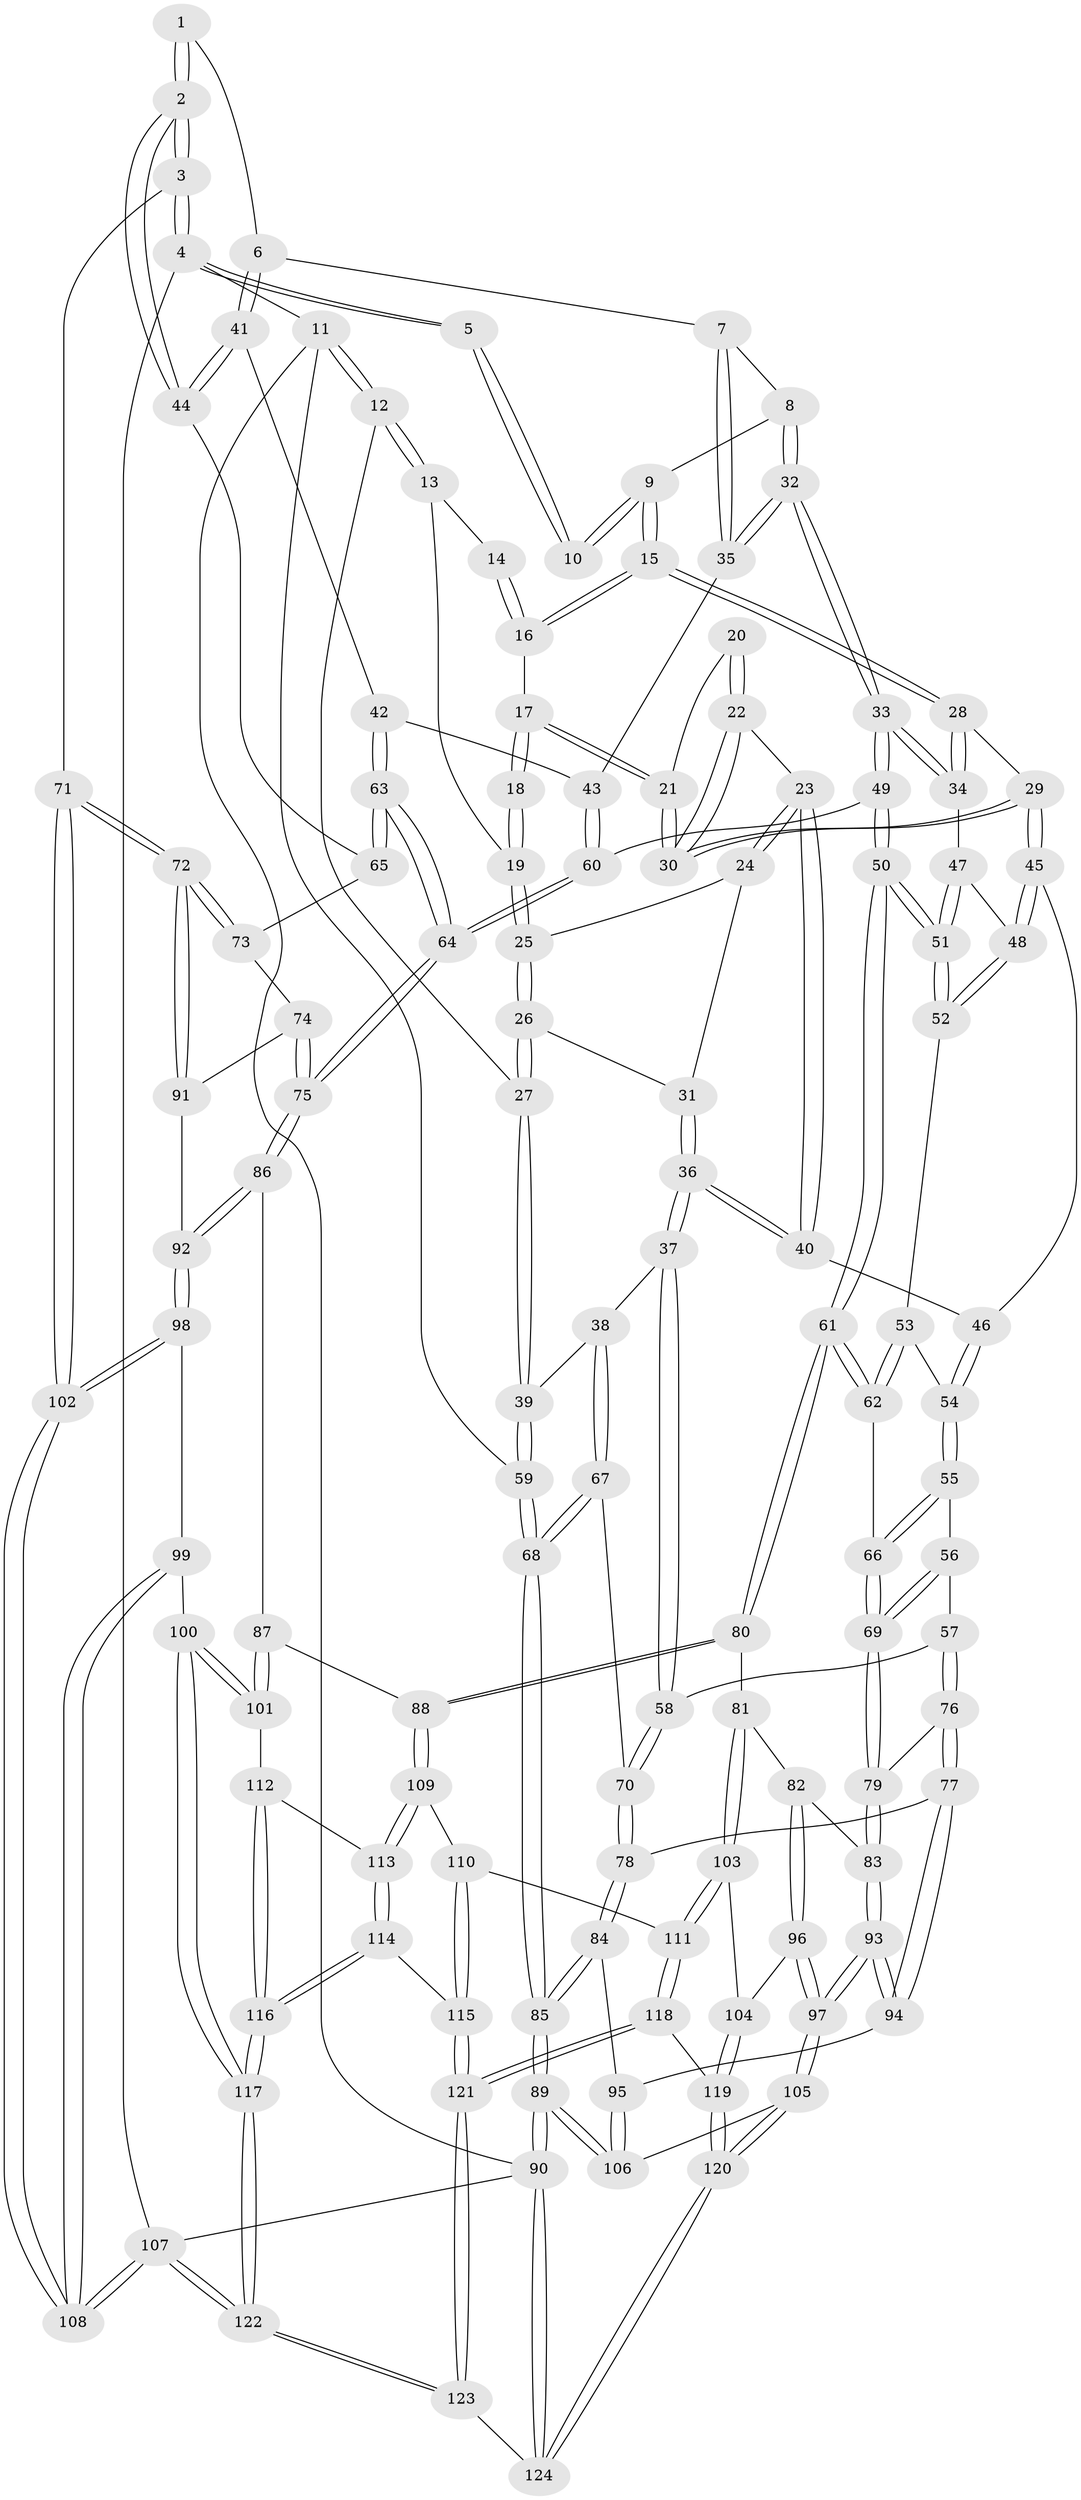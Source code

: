 // Generated by graph-tools (version 1.1) at 2025/27/03/09/25 03:27:14]
// undirected, 124 vertices, 307 edges
graph export_dot {
graph [start="1"]
  node [color=gray90,style=filled];
  1 [pos="+0.8169584984326802+0.06626841277646484"];
  2 [pos="+1+0.3426508124605339"];
  3 [pos="+1+0.34315269411493166"];
  4 [pos="+1+0"];
  5 [pos="+0.7367523140894593+0"];
  6 [pos="+0.8714331589623912+0.2438182409679442"];
  7 [pos="+0.7176672309034229+0.22867619427038668"];
  8 [pos="+0.6875305885556882+0.19778124852467627"];
  9 [pos="+0.684108803388759+0.1928185336811326"];
  10 [pos="+0.6955207826877993+0"];
  11 [pos="+0+0"];
  12 [pos="+0+0"];
  13 [pos="+0.02877289364172528+0"];
  14 [pos="+0.48822876489821715+0"];
  15 [pos="+0.5625684634436116+0.28538038266110843"];
  16 [pos="+0.45532619032137606+0.10617190026383733"];
  17 [pos="+0.4189719960173443+0.15893215417053613"];
  18 [pos="+0.19184926202741395+0.12995703819800541"];
  19 [pos="+0.15792561960317897+0.09766196685942806"];
  20 [pos="+0.23188298629546106+0.1738228771040792"];
  21 [pos="+0.41285798565300497+0.16950248246195565"];
  22 [pos="+0.2754333247261201+0.2507539147057084"];
  23 [pos="+0.25095773065164884+0.2792700127999844"];
  24 [pos="+0.2115093192465305+0.27414136559639807"];
  25 [pos="+0.14896309722796505+0.1690197246733348"];
  26 [pos="+0.13275067193389894+0.254939566207261"];
  27 [pos="+0.07305605467483545+0.29286450867466013"];
  28 [pos="+0.5494147102918239+0.3307473549029967"];
  29 [pos="+0.39707839283243196+0.3268057163157563"];
  30 [pos="+0.3762826037581454+0.2706055739942523"];
  31 [pos="+0.1556266693194652+0.2810673818200257"];
  32 [pos="+0.654168083072782+0.4208058972342469"];
  33 [pos="+0.6402508765416443+0.4295211008871388"];
  34 [pos="+0.5694680691754147+0.36465488932004764"];
  35 [pos="+0.7704708156984156+0.37082620657654475"];
  36 [pos="+0.18935733943487668+0.3963284085751265"];
  37 [pos="+0.13184732400032714+0.4423918831468339"];
  38 [pos="+0.11354414746022033+0.43468787708238416"];
  39 [pos="+0.038892492021028686+0.3872064256524243"];
  40 [pos="+0.21915158774465904+0.38722886432537396"];
  41 [pos="+0.9562143723730894+0.34470225037869046"];
  42 [pos="+0.8684028944465679+0.38218456705077336"];
  43 [pos="+0.8595232929099369+0.3830075881463185"];
  44 [pos="+1+0.3481670964963793"];
  45 [pos="+0.3818820250295154+0.3594767115437933"];
  46 [pos="+0.22012371857218643+0.38743188781056"];
  47 [pos="+0.489575154723897+0.43409525024367107"];
  48 [pos="+0.3887537835419021+0.4161247685606031"];
  49 [pos="+0.6333771518939462+0.5162059649946322"];
  50 [pos="+0.5500720121067671+0.6045662314739124"];
  51 [pos="+0.4886433149081104+0.49416688901477135"];
  52 [pos="+0.385882252844245+0.43449930154313554"];
  53 [pos="+0.385204470615178+0.43590541446933617"];
  54 [pos="+0.30804353493144043+0.48271611330365966"];
  55 [pos="+0.30584374998600666+0.4889125882539484"];
  56 [pos="+0.2661689098468295+0.5148250552967893"];
  57 [pos="+0.19111372710994826+0.5334492293217982"];
  58 [pos="+0.13710852932716747+0.4642825516654518"];
  59 [pos="+0+0.3801792816848164"];
  60 [pos="+0.741901551647133+0.5566102897215232"];
  61 [pos="+0.5367992019679054+0.629639805939778"];
  62 [pos="+0.40834074963774153+0.5547609540841402"];
  63 [pos="+0.8490003390127073+0.5513039404571001"];
  64 [pos="+0.8011643683379859+0.6084200799988051"];
  65 [pos="+0.8984211576294971+0.5486859098314827"];
  66 [pos="+0.34720030156128967+0.5648270625153503"];
  67 [pos="+0+0.5617571348391664"];
  68 [pos="+0+0.5678267879115829"];
  69 [pos="+0.314549555742651+0.5987071001886278"];
  70 [pos="+0.05931055465487284+0.5829426995476158"];
  71 [pos="+1+0.5855070839083231"];
  72 [pos="+1+0.5877338206956234"];
  73 [pos="+0.9113479038157919+0.5583574023518854"];
  74 [pos="+0.91213676264164+0.6409353032169758"];
  75 [pos="+0.8137128038780624+0.6558485541386516"];
  76 [pos="+0.20871163046395638+0.6447447365067374"];
  77 [pos="+0.19390263380055697+0.6615858372074055"];
  78 [pos="+0.0785850821888469+0.6286406605644382"];
  79 [pos="+0.2902932858017737+0.6398262497694396"];
  80 [pos="+0.5341910019482222+0.6754819061405122"];
  81 [pos="+0.4469351209406416+0.7080401970735968"];
  82 [pos="+0.3649242355640784+0.6980315182405274"];
  83 [pos="+0.36393877495338733+0.6975475889772157"];
  84 [pos="+0+0.7439003350588768"];
  85 [pos="+0+0.827720260477643"];
  86 [pos="+0.8048449287518619+0.6828591744956151"];
  87 [pos="+0.8037922955812331+0.6840049954247609"];
  88 [pos="+0.5779344889831713+0.7312534249978274"];
  89 [pos="+0+1"];
  90 [pos="+0+1"];
  91 [pos="+0.9979482898194943+0.6460193660310114"];
  92 [pos="+0.9210541725449394+0.7625317468974567"];
  93 [pos="+0.2103814974242033+0.7901653399116199"];
  94 [pos="+0.1811917500742577+0.735010442071842"];
  95 [pos="+0.10593922244692765+0.7519185715555481"];
  96 [pos="+0.28279961928011926+0.8494978038999829"];
  97 [pos="+0.23040089947164166+0.8530756706422437"];
  98 [pos="+0.935194697121629+0.8049198908215476"];
  99 [pos="+0.8843125572223065+0.8739624680360243"];
  100 [pos="+0.8501629447755842+0.8860346521974717"];
  101 [pos="+0.7938152508352931+0.8386966250135425"];
  102 [pos="+1+0.7991991302816068"];
  103 [pos="+0.37838885723688326+0.8552970503293343"];
  104 [pos="+0.34305040707030604+0.8633353412993238"];
  105 [pos="+0.21815373789451858+0.8725362711603386"];
  106 [pos="+0.08300549750997754+0.9228394635653708"];
  107 [pos="+1+1"];
  108 [pos="+1+1"];
  109 [pos="+0.5802407626036754+0.7426179420161351"];
  110 [pos="+0.5262300309178617+0.8232153177863931"];
  111 [pos="+0.43643917989518355+0.8921398186904457"];
  112 [pos="+0.6978332457967898+0.8497371109916888"];
  113 [pos="+0.6055155348783754+0.7804559989901851"];
  114 [pos="+0.5867113324666177+0.9337842198092301"];
  115 [pos="+0.5248689425555536+0.9610156567294352"];
  116 [pos="+0.6823126070907698+0.981139841578628"];
  117 [pos="+0.7779913480900876+1"];
  118 [pos="+0.460182314519207+0.9611162590274842"];
  119 [pos="+0.3524784803770799+0.9590599584014964"];
  120 [pos="+0.2804202126536808+1"];
  121 [pos="+0.48772192063522257+0.9958997839371054"];
  122 [pos="+0.784104056688193+1"];
  123 [pos="+0.48562917661700306+1"];
  124 [pos="+0.27852621177222714+1"];
  1 -- 2;
  1 -- 2;
  1 -- 6;
  2 -- 3;
  2 -- 3;
  2 -- 44;
  2 -- 44;
  3 -- 4;
  3 -- 4;
  3 -- 71;
  4 -- 5;
  4 -- 5;
  4 -- 11;
  4 -- 107;
  5 -- 10;
  5 -- 10;
  6 -- 7;
  6 -- 41;
  6 -- 41;
  7 -- 8;
  7 -- 35;
  7 -- 35;
  8 -- 9;
  8 -- 32;
  8 -- 32;
  9 -- 10;
  9 -- 10;
  9 -- 15;
  9 -- 15;
  11 -- 12;
  11 -- 12;
  11 -- 59;
  11 -- 90;
  12 -- 13;
  12 -- 13;
  12 -- 27;
  13 -- 14;
  13 -- 19;
  14 -- 16;
  14 -- 16;
  15 -- 16;
  15 -- 16;
  15 -- 28;
  15 -- 28;
  16 -- 17;
  17 -- 18;
  17 -- 18;
  17 -- 21;
  17 -- 21;
  18 -- 19;
  18 -- 19;
  19 -- 25;
  19 -- 25;
  20 -- 21;
  20 -- 22;
  20 -- 22;
  21 -- 30;
  21 -- 30;
  22 -- 23;
  22 -- 30;
  22 -- 30;
  23 -- 24;
  23 -- 24;
  23 -- 40;
  23 -- 40;
  24 -- 25;
  24 -- 31;
  25 -- 26;
  25 -- 26;
  26 -- 27;
  26 -- 27;
  26 -- 31;
  27 -- 39;
  27 -- 39;
  28 -- 29;
  28 -- 34;
  28 -- 34;
  29 -- 30;
  29 -- 30;
  29 -- 45;
  29 -- 45;
  31 -- 36;
  31 -- 36;
  32 -- 33;
  32 -- 33;
  32 -- 35;
  32 -- 35;
  33 -- 34;
  33 -- 34;
  33 -- 49;
  33 -- 49;
  34 -- 47;
  35 -- 43;
  36 -- 37;
  36 -- 37;
  36 -- 40;
  36 -- 40;
  37 -- 38;
  37 -- 58;
  37 -- 58;
  38 -- 39;
  38 -- 67;
  38 -- 67;
  39 -- 59;
  39 -- 59;
  40 -- 46;
  41 -- 42;
  41 -- 44;
  41 -- 44;
  42 -- 43;
  42 -- 63;
  42 -- 63;
  43 -- 60;
  43 -- 60;
  44 -- 65;
  45 -- 46;
  45 -- 48;
  45 -- 48;
  46 -- 54;
  46 -- 54;
  47 -- 48;
  47 -- 51;
  47 -- 51;
  48 -- 52;
  48 -- 52;
  49 -- 50;
  49 -- 50;
  49 -- 60;
  50 -- 51;
  50 -- 51;
  50 -- 61;
  50 -- 61;
  51 -- 52;
  51 -- 52;
  52 -- 53;
  53 -- 54;
  53 -- 62;
  53 -- 62;
  54 -- 55;
  54 -- 55;
  55 -- 56;
  55 -- 66;
  55 -- 66;
  56 -- 57;
  56 -- 69;
  56 -- 69;
  57 -- 58;
  57 -- 76;
  57 -- 76;
  58 -- 70;
  58 -- 70;
  59 -- 68;
  59 -- 68;
  60 -- 64;
  60 -- 64;
  61 -- 62;
  61 -- 62;
  61 -- 80;
  61 -- 80;
  62 -- 66;
  63 -- 64;
  63 -- 64;
  63 -- 65;
  63 -- 65;
  64 -- 75;
  64 -- 75;
  65 -- 73;
  66 -- 69;
  66 -- 69;
  67 -- 68;
  67 -- 68;
  67 -- 70;
  68 -- 85;
  68 -- 85;
  69 -- 79;
  69 -- 79;
  70 -- 78;
  70 -- 78;
  71 -- 72;
  71 -- 72;
  71 -- 102;
  71 -- 102;
  72 -- 73;
  72 -- 73;
  72 -- 91;
  72 -- 91;
  73 -- 74;
  74 -- 75;
  74 -- 75;
  74 -- 91;
  75 -- 86;
  75 -- 86;
  76 -- 77;
  76 -- 77;
  76 -- 79;
  77 -- 78;
  77 -- 94;
  77 -- 94;
  78 -- 84;
  78 -- 84;
  79 -- 83;
  79 -- 83;
  80 -- 81;
  80 -- 88;
  80 -- 88;
  81 -- 82;
  81 -- 103;
  81 -- 103;
  82 -- 83;
  82 -- 96;
  82 -- 96;
  83 -- 93;
  83 -- 93;
  84 -- 85;
  84 -- 85;
  84 -- 95;
  85 -- 89;
  85 -- 89;
  86 -- 87;
  86 -- 92;
  86 -- 92;
  87 -- 88;
  87 -- 101;
  87 -- 101;
  88 -- 109;
  88 -- 109;
  89 -- 90;
  89 -- 90;
  89 -- 106;
  89 -- 106;
  90 -- 124;
  90 -- 124;
  90 -- 107;
  91 -- 92;
  92 -- 98;
  92 -- 98;
  93 -- 94;
  93 -- 94;
  93 -- 97;
  93 -- 97;
  94 -- 95;
  95 -- 106;
  95 -- 106;
  96 -- 97;
  96 -- 97;
  96 -- 104;
  97 -- 105;
  97 -- 105;
  98 -- 99;
  98 -- 102;
  98 -- 102;
  99 -- 100;
  99 -- 108;
  99 -- 108;
  100 -- 101;
  100 -- 101;
  100 -- 117;
  100 -- 117;
  101 -- 112;
  102 -- 108;
  102 -- 108;
  103 -- 104;
  103 -- 111;
  103 -- 111;
  104 -- 119;
  104 -- 119;
  105 -- 106;
  105 -- 120;
  105 -- 120;
  107 -- 108;
  107 -- 108;
  107 -- 122;
  107 -- 122;
  109 -- 110;
  109 -- 113;
  109 -- 113;
  110 -- 111;
  110 -- 115;
  110 -- 115;
  111 -- 118;
  111 -- 118;
  112 -- 113;
  112 -- 116;
  112 -- 116;
  113 -- 114;
  113 -- 114;
  114 -- 115;
  114 -- 116;
  114 -- 116;
  115 -- 121;
  115 -- 121;
  116 -- 117;
  116 -- 117;
  117 -- 122;
  117 -- 122;
  118 -- 119;
  118 -- 121;
  118 -- 121;
  119 -- 120;
  119 -- 120;
  120 -- 124;
  120 -- 124;
  121 -- 123;
  121 -- 123;
  122 -- 123;
  122 -- 123;
  123 -- 124;
}
